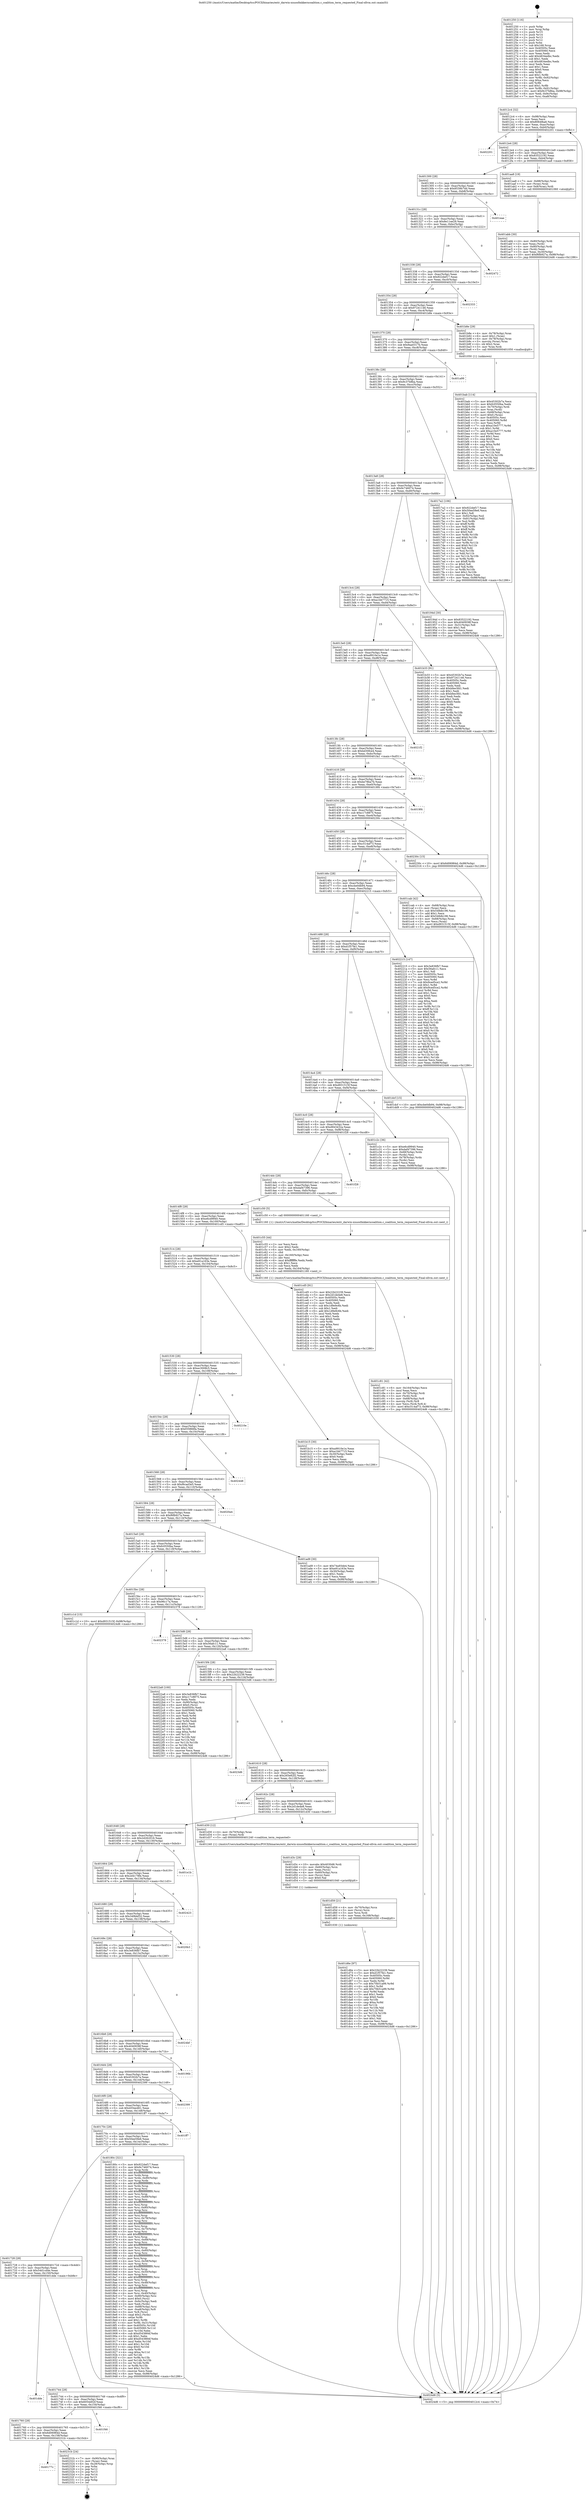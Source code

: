 digraph "0x401250" {
  label = "0x401250 (/mnt/c/Users/mathe/Desktop/tcc/POCII/binaries/extr_darwin-xnuosfmkkerncoalition.c_coalition_term_requested_Final-ollvm.out::main(0))"
  labelloc = "t"
  node[shape=record]

  Entry [label="",width=0.3,height=0.3,shape=circle,fillcolor=black,style=filled]
  "0x4012c4" [label="{
     0x4012c4 [32]\l
     | [instrs]\l
     &nbsp;&nbsp;0x4012c4 \<+6\>: mov -0x98(%rbp),%eax\l
     &nbsp;&nbsp;0x4012ca \<+2\>: mov %eax,%ecx\l
     &nbsp;&nbsp;0x4012cc \<+6\>: sub $0x8064fba6,%ecx\l
     &nbsp;&nbsp;0x4012d2 \<+6\>: mov %eax,-0xac(%rbp)\l
     &nbsp;&nbsp;0x4012d8 \<+6\>: mov %ecx,-0xb0(%rbp)\l
     &nbsp;&nbsp;0x4012de \<+6\>: je 0000000000402201 \<main+0xfb1\>\l
  }"]
  "0x402201" [label="{
     0x402201\l
  }", style=dashed]
  "0x4012e4" [label="{
     0x4012e4 [28]\l
     | [instrs]\l
     &nbsp;&nbsp;0x4012e4 \<+5\>: jmp 00000000004012e9 \<main+0x99\>\l
     &nbsp;&nbsp;0x4012e9 \<+6\>: mov -0xac(%rbp),%eax\l
     &nbsp;&nbsp;0x4012ef \<+5\>: sub $0x83522192,%eax\l
     &nbsp;&nbsp;0x4012f4 \<+6\>: mov %eax,-0xb4(%rbp)\l
     &nbsp;&nbsp;0x4012fa \<+6\>: je 0000000000401aa8 \<main+0x858\>\l
  }"]
  Exit [label="",width=0.3,height=0.3,shape=circle,fillcolor=black,style=filled,peripheries=2]
  "0x401aa8" [label="{
     0x401aa8 [19]\l
     | [instrs]\l
     &nbsp;&nbsp;0x401aa8 \<+7\>: mov -0x88(%rbp),%rax\l
     &nbsp;&nbsp;0x401aaf \<+3\>: mov (%rax),%rax\l
     &nbsp;&nbsp;0x401ab2 \<+4\>: mov 0x8(%rax),%rdi\l
     &nbsp;&nbsp;0x401ab6 \<+5\>: call 0000000000401060 \<atoi@plt\>\l
     | [calls]\l
     &nbsp;&nbsp;0x401060 \{1\} (unknown)\l
  }"]
  "0x401300" [label="{
     0x401300 [28]\l
     | [instrs]\l
     &nbsp;&nbsp;0x401300 \<+5\>: jmp 0000000000401305 \<main+0xb5\>\l
     &nbsp;&nbsp;0x401305 \<+6\>: mov -0xac(%rbp),%eax\l
     &nbsp;&nbsp;0x40130b \<+5\>: sub $0x8539b7dd,%eax\l
     &nbsp;&nbsp;0x401310 \<+6\>: mov %eax,-0xb8(%rbp)\l
     &nbsp;&nbsp;0x401316 \<+6\>: je 0000000000401eae \<main+0xc5e\>\l
  }"]
  "0x40177c" [label="{
     0x40177c\l
  }", style=dashed]
  "0x401eae" [label="{
     0x401eae\l
  }", style=dashed]
  "0x40131c" [label="{
     0x40131c [28]\l
     | [instrs]\l
     &nbsp;&nbsp;0x40131c \<+5\>: jmp 0000000000401321 \<main+0xd1\>\l
     &nbsp;&nbsp;0x401321 \<+6\>: mov -0xac(%rbp),%eax\l
     &nbsp;&nbsp;0x401327 \<+5\>: sub $0x8e11ee29,%eax\l
     &nbsp;&nbsp;0x40132c \<+6\>: mov %eax,-0xbc(%rbp)\l
     &nbsp;&nbsp;0x401332 \<+6\>: je 0000000000402472 \<main+0x1222\>\l
  }"]
  "0x40231b" [label="{
     0x40231b [24]\l
     | [instrs]\l
     &nbsp;&nbsp;0x40231b \<+7\>: mov -0x90(%rbp),%rax\l
     &nbsp;&nbsp;0x402322 \<+2\>: mov (%rax),%eax\l
     &nbsp;&nbsp;0x402324 \<+4\>: lea -0x28(%rbp),%rsp\l
     &nbsp;&nbsp;0x402328 \<+1\>: pop %rbx\l
     &nbsp;&nbsp;0x402329 \<+2\>: pop %r12\l
     &nbsp;&nbsp;0x40232b \<+2\>: pop %r13\l
     &nbsp;&nbsp;0x40232d \<+2\>: pop %r14\l
     &nbsp;&nbsp;0x40232f \<+2\>: pop %r15\l
     &nbsp;&nbsp;0x402331 \<+1\>: pop %rbp\l
     &nbsp;&nbsp;0x402332 \<+1\>: ret\l
  }"]
  "0x402472" [label="{
     0x402472\l
  }", style=dashed]
  "0x401338" [label="{
     0x401338 [28]\l
     | [instrs]\l
     &nbsp;&nbsp;0x401338 \<+5\>: jmp 000000000040133d \<main+0xed\>\l
     &nbsp;&nbsp;0x40133d \<+6\>: mov -0xac(%rbp),%eax\l
     &nbsp;&nbsp;0x401343 \<+5\>: sub $0x922def17,%eax\l
     &nbsp;&nbsp;0x401348 \<+6\>: mov %eax,-0xc0(%rbp)\l
     &nbsp;&nbsp;0x40134e \<+6\>: je 0000000000402333 \<main+0x10e3\>\l
  }"]
  "0x401760" [label="{
     0x401760 [28]\l
     | [instrs]\l
     &nbsp;&nbsp;0x401760 \<+5\>: jmp 0000000000401765 \<main+0x515\>\l
     &nbsp;&nbsp;0x401765 \<+6\>: mov -0xac(%rbp),%eax\l
     &nbsp;&nbsp;0x40176b \<+5\>: sub $0x6d06984d,%eax\l
     &nbsp;&nbsp;0x401770 \<+6\>: mov %eax,-0x158(%rbp)\l
     &nbsp;&nbsp;0x401776 \<+6\>: je 000000000040231b \<main+0x10cb\>\l
  }"]
  "0x402333" [label="{
     0x402333\l
  }", style=dashed]
  "0x401354" [label="{
     0x401354 [28]\l
     | [instrs]\l
     &nbsp;&nbsp;0x401354 \<+5\>: jmp 0000000000401359 \<main+0x109\>\l
     &nbsp;&nbsp;0x401359 \<+6\>: mov -0xac(%rbp),%eax\l
     &nbsp;&nbsp;0x40135f \<+5\>: sub $0x97241146,%eax\l
     &nbsp;&nbsp;0x401364 \<+6\>: mov %eax,-0xc4(%rbp)\l
     &nbsp;&nbsp;0x40136a \<+6\>: je 0000000000401b8e \<main+0x93e\>\l
  }"]
  "0x401f46" [label="{
     0x401f46\l
  }", style=dashed]
  "0x401b8e" [label="{
     0x401b8e [29]\l
     | [instrs]\l
     &nbsp;&nbsp;0x401b8e \<+4\>: mov -0x78(%rbp),%rax\l
     &nbsp;&nbsp;0x401b92 \<+6\>: movl $0x1,(%rax)\l
     &nbsp;&nbsp;0x401b98 \<+4\>: mov -0x78(%rbp),%rax\l
     &nbsp;&nbsp;0x401b9c \<+3\>: movslq (%rax),%rax\l
     &nbsp;&nbsp;0x401b9f \<+4\>: shl $0x2,%rax\l
     &nbsp;&nbsp;0x401ba3 \<+3\>: mov %rax,%rdi\l
     &nbsp;&nbsp;0x401ba6 \<+5\>: call 0000000000401050 \<malloc@plt\>\l
     | [calls]\l
     &nbsp;&nbsp;0x401050 \{1\} (unknown)\l
  }"]
  "0x401370" [label="{
     0x401370 [28]\l
     | [instrs]\l
     &nbsp;&nbsp;0x401370 \<+5\>: jmp 0000000000401375 \<main+0x125\>\l
     &nbsp;&nbsp;0x401375 \<+6\>: mov -0xac(%rbp),%eax\l
     &nbsp;&nbsp;0x40137b \<+5\>: sub $0x9aa0317b,%eax\l
     &nbsp;&nbsp;0x401380 \<+6\>: mov %eax,-0xc8(%rbp)\l
     &nbsp;&nbsp;0x401386 \<+6\>: je 0000000000401a99 \<main+0x849\>\l
  }"]
  "0x401744" [label="{
     0x401744 [28]\l
     | [instrs]\l
     &nbsp;&nbsp;0x401744 \<+5\>: jmp 0000000000401749 \<main+0x4f9\>\l
     &nbsp;&nbsp;0x401749 \<+6\>: mov -0xac(%rbp),%eax\l
     &nbsp;&nbsp;0x40174f \<+5\>: sub $0x6054d02f,%eax\l
     &nbsp;&nbsp;0x401754 \<+6\>: mov %eax,-0x154(%rbp)\l
     &nbsp;&nbsp;0x40175a \<+6\>: je 0000000000401f46 \<main+0xcf6\>\l
  }"]
  "0x401a99" [label="{
     0x401a99\l
  }", style=dashed]
  "0x40138c" [label="{
     0x40138c [28]\l
     | [instrs]\l
     &nbsp;&nbsp;0x40138c \<+5\>: jmp 0000000000401391 \<main+0x141\>\l
     &nbsp;&nbsp;0x401391 \<+6\>: mov -0xac(%rbp),%eax\l
     &nbsp;&nbsp;0x401397 \<+5\>: sub $0x9c37b8ba,%eax\l
     &nbsp;&nbsp;0x40139c \<+6\>: mov %eax,-0xcc(%rbp)\l
     &nbsp;&nbsp;0x4013a2 \<+6\>: je 00000000004017a2 \<main+0x552\>\l
  }"]
  "0x401dde" [label="{
     0x401dde\l
  }", style=dashed]
  "0x4017a2" [label="{
     0x4017a2 [106]\l
     | [instrs]\l
     &nbsp;&nbsp;0x4017a2 \<+5\>: mov $0x922def17,%eax\l
     &nbsp;&nbsp;0x4017a7 \<+5\>: mov $0x50ee59e6,%ecx\l
     &nbsp;&nbsp;0x4017ac \<+2\>: mov $0x1,%dl\l
     &nbsp;&nbsp;0x4017ae \<+7\>: mov -0x92(%rbp),%sil\l
     &nbsp;&nbsp;0x4017b5 \<+7\>: mov -0x91(%rbp),%dil\l
     &nbsp;&nbsp;0x4017bc \<+3\>: mov %sil,%r8b\l
     &nbsp;&nbsp;0x4017bf \<+4\>: xor $0xff,%r8b\l
     &nbsp;&nbsp;0x4017c3 \<+3\>: mov %dil,%r9b\l
     &nbsp;&nbsp;0x4017c6 \<+4\>: xor $0xff,%r9b\l
     &nbsp;&nbsp;0x4017ca \<+3\>: xor $0x0,%dl\l
     &nbsp;&nbsp;0x4017cd \<+3\>: mov %r8b,%r10b\l
     &nbsp;&nbsp;0x4017d0 \<+4\>: and $0x0,%r10b\l
     &nbsp;&nbsp;0x4017d4 \<+3\>: and %dl,%sil\l
     &nbsp;&nbsp;0x4017d7 \<+3\>: mov %r9b,%r11b\l
     &nbsp;&nbsp;0x4017da \<+4\>: and $0x0,%r11b\l
     &nbsp;&nbsp;0x4017de \<+3\>: and %dl,%dil\l
     &nbsp;&nbsp;0x4017e1 \<+3\>: or %sil,%r10b\l
     &nbsp;&nbsp;0x4017e4 \<+3\>: or %dil,%r11b\l
     &nbsp;&nbsp;0x4017e7 \<+3\>: xor %r11b,%r10b\l
     &nbsp;&nbsp;0x4017ea \<+3\>: or %r9b,%r8b\l
     &nbsp;&nbsp;0x4017ed \<+4\>: xor $0xff,%r8b\l
     &nbsp;&nbsp;0x4017f1 \<+3\>: or $0x0,%dl\l
     &nbsp;&nbsp;0x4017f4 \<+3\>: and %dl,%r8b\l
     &nbsp;&nbsp;0x4017f7 \<+3\>: or %r8b,%r10b\l
     &nbsp;&nbsp;0x4017fa \<+4\>: test $0x1,%r10b\l
     &nbsp;&nbsp;0x4017fe \<+3\>: cmovne %ecx,%eax\l
     &nbsp;&nbsp;0x401801 \<+6\>: mov %eax,-0x98(%rbp)\l
     &nbsp;&nbsp;0x401807 \<+5\>: jmp 00000000004024d6 \<main+0x1286\>\l
  }"]
  "0x4013a8" [label="{
     0x4013a8 [28]\l
     | [instrs]\l
     &nbsp;&nbsp;0x4013a8 \<+5\>: jmp 00000000004013ad \<main+0x15d\>\l
     &nbsp;&nbsp;0x4013ad \<+6\>: mov -0xac(%rbp),%eax\l
     &nbsp;&nbsp;0x4013b3 \<+5\>: sub $0x9c746074,%eax\l
     &nbsp;&nbsp;0x4013b8 \<+6\>: mov %eax,-0xd0(%rbp)\l
     &nbsp;&nbsp;0x4013be \<+6\>: je 000000000040194d \<main+0x6fd\>\l
  }"]
  "0x4024d6" [label="{
     0x4024d6 [5]\l
     | [instrs]\l
     &nbsp;&nbsp;0x4024d6 \<+5\>: jmp 00000000004012c4 \<main+0x74\>\l
  }"]
  "0x401250" [label="{
     0x401250 [116]\l
     | [instrs]\l
     &nbsp;&nbsp;0x401250 \<+1\>: push %rbp\l
     &nbsp;&nbsp;0x401251 \<+3\>: mov %rsp,%rbp\l
     &nbsp;&nbsp;0x401254 \<+2\>: push %r15\l
     &nbsp;&nbsp;0x401256 \<+2\>: push %r14\l
     &nbsp;&nbsp;0x401258 \<+2\>: push %r13\l
     &nbsp;&nbsp;0x40125a \<+2\>: push %r12\l
     &nbsp;&nbsp;0x40125c \<+1\>: push %rbx\l
     &nbsp;&nbsp;0x40125d \<+7\>: sub $0x168,%rsp\l
     &nbsp;&nbsp;0x401264 \<+7\>: mov 0x40505c,%eax\l
     &nbsp;&nbsp;0x40126b \<+7\>: mov 0x405060,%ecx\l
     &nbsp;&nbsp;0x401272 \<+2\>: mov %eax,%edx\l
     &nbsp;&nbsp;0x401274 \<+6\>: add $0x4834edbc,%edx\l
     &nbsp;&nbsp;0x40127a \<+3\>: sub $0x1,%edx\l
     &nbsp;&nbsp;0x40127d \<+6\>: sub $0x4834edbc,%edx\l
     &nbsp;&nbsp;0x401283 \<+3\>: imul %edx,%eax\l
     &nbsp;&nbsp;0x401286 \<+3\>: and $0x1,%eax\l
     &nbsp;&nbsp;0x401289 \<+3\>: cmp $0x0,%eax\l
     &nbsp;&nbsp;0x40128c \<+4\>: sete %r8b\l
     &nbsp;&nbsp;0x401290 \<+4\>: and $0x1,%r8b\l
     &nbsp;&nbsp;0x401294 \<+7\>: mov %r8b,-0x92(%rbp)\l
     &nbsp;&nbsp;0x40129b \<+3\>: cmp $0xa,%ecx\l
     &nbsp;&nbsp;0x40129e \<+4\>: setl %r8b\l
     &nbsp;&nbsp;0x4012a2 \<+4\>: and $0x1,%r8b\l
     &nbsp;&nbsp;0x4012a6 \<+7\>: mov %r8b,-0x91(%rbp)\l
     &nbsp;&nbsp;0x4012ad \<+10\>: movl $0x9c37b8ba,-0x98(%rbp)\l
     &nbsp;&nbsp;0x4012b7 \<+6\>: mov %edi,-0x9c(%rbp)\l
     &nbsp;&nbsp;0x4012bd \<+7\>: mov %rsi,-0xa8(%rbp)\l
  }"]
  "0x401d6e" [label="{
     0x401d6e [97]\l
     | [instrs]\l
     &nbsp;&nbsp;0x401d6e \<+5\>: mov $0x22b22239,%eax\l
     &nbsp;&nbsp;0x401d73 \<+5\>: mov $0xd1f57fe1,%esi\l
     &nbsp;&nbsp;0x401d78 \<+7\>: mov 0x40505c,%edx\l
     &nbsp;&nbsp;0x401d7f \<+8\>: mov 0x405060,%r8d\l
     &nbsp;&nbsp;0x401d87 \<+3\>: mov %edx,%r9d\l
     &nbsp;&nbsp;0x401d8a \<+7\>: sub $0x70b51a99,%r9d\l
     &nbsp;&nbsp;0x401d91 \<+4\>: sub $0x1,%r9d\l
     &nbsp;&nbsp;0x401d95 \<+7\>: add $0x70b51a99,%r9d\l
     &nbsp;&nbsp;0x401d9c \<+4\>: imul %r9d,%edx\l
     &nbsp;&nbsp;0x401da0 \<+3\>: and $0x1,%edx\l
     &nbsp;&nbsp;0x401da3 \<+3\>: cmp $0x0,%edx\l
     &nbsp;&nbsp;0x401da6 \<+4\>: sete %r10b\l
     &nbsp;&nbsp;0x401daa \<+4\>: cmp $0xa,%r8d\l
     &nbsp;&nbsp;0x401dae \<+4\>: setl %r11b\l
     &nbsp;&nbsp;0x401db2 \<+3\>: mov %r10b,%bl\l
     &nbsp;&nbsp;0x401db5 \<+3\>: and %r11b,%bl\l
     &nbsp;&nbsp;0x401db8 \<+3\>: xor %r11b,%r10b\l
     &nbsp;&nbsp;0x401dbb \<+3\>: or %r10b,%bl\l
     &nbsp;&nbsp;0x401dbe \<+3\>: test $0x1,%bl\l
     &nbsp;&nbsp;0x401dc1 \<+3\>: cmovne %esi,%eax\l
     &nbsp;&nbsp;0x401dc4 \<+6\>: mov %eax,-0x98(%rbp)\l
     &nbsp;&nbsp;0x401dca \<+5\>: jmp 00000000004024d6 \<main+0x1286\>\l
  }"]
  "0x40194d" [label="{
     0x40194d [30]\l
     | [instrs]\l
     &nbsp;&nbsp;0x40194d \<+5\>: mov $0x83522192,%eax\l
     &nbsp;&nbsp;0x401952 \<+5\>: mov $0x4040938f,%ecx\l
     &nbsp;&nbsp;0x401957 \<+3\>: mov -0x31(%rbp),%dl\l
     &nbsp;&nbsp;0x40195a \<+3\>: test $0x1,%dl\l
     &nbsp;&nbsp;0x40195d \<+3\>: cmovne %ecx,%eax\l
     &nbsp;&nbsp;0x401960 \<+6\>: mov %eax,-0x98(%rbp)\l
     &nbsp;&nbsp;0x401966 \<+5\>: jmp 00000000004024d6 \<main+0x1286\>\l
  }"]
  "0x4013c4" [label="{
     0x4013c4 [28]\l
     | [instrs]\l
     &nbsp;&nbsp;0x4013c4 \<+5\>: jmp 00000000004013c9 \<main+0x179\>\l
     &nbsp;&nbsp;0x4013c9 \<+6\>: mov -0xac(%rbp),%eax\l
     &nbsp;&nbsp;0x4013cf \<+5\>: sub $0xa1bb7715,%eax\l
     &nbsp;&nbsp;0x4013d4 \<+6\>: mov %eax,-0xd4(%rbp)\l
     &nbsp;&nbsp;0x4013da \<+6\>: je 0000000000401b33 \<main+0x8e3\>\l
  }"]
  "0x401d59" [label="{
     0x401d59 [21]\l
     | [instrs]\l
     &nbsp;&nbsp;0x401d59 \<+4\>: mov -0x70(%rbp),%rcx\l
     &nbsp;&nbsp;0x401d5d \<+3\>: mov (%rcx),%rcx\l
     &nbsp;&nbsp;0x401d60 \<+3\>: mov %rcx,%rdi\l
     &nbsp;&nbsp;0x401d63 \<+6\>: mov %eax,-0x168(%rbp)\l
     &nbsp;&nbsp;0x401d69 \<+5\>: call 0000000000401030 \<free@plt\>\l
     | [calls]\l
     &nbsp;&nbsp;0x401030 \{1\} (unknown)\l
  }"]
  "0x401b33" [label="{
     0x401b33 [91]\l
     | [instrs]\l
     &nbsp;&nbsp;0x401b33 \<+5\>: mov $0x45302b7a,%eax\l
     &nbsp;&nbsp;0x401b38 \<+5\>: mov $0x97241146,%ecx\l
     &nbsp;&nbsp;0x401b3d \<+7\>: mov 0x40505c,%edx\l
     &nbsp;&nbsp;0x401b44 \<+7\>: mov 0x405060,%esi\l
     &nbsp;&nbsp;0x401b4b \<+2\>: mov %edx,%edi\l
     &nbsp;&nbsp;0x401b4d \<+6\>: add $0xbfee3fd1,%edi\l
     &nbsp;&nbsp;0x401b53 \<+3\>: sub $0x1,%edi\l
     &nbsp;&nbsp;0x401b56 \<+6\>: sub $0xbfee3fd1,%edi\l
     &nbsp;&nbsp;0x401b5c \<+3\>: imul %edi,%edx\l
     &nbsp;&nbsp;0x401b5f \<+3\>: and $0x1,%edx\l
     &nbsp;&nbsp;0x401b62 \<+3\>: cmp $0x0,%edx\l
     &nbsp;&nbsp;0x401b65 \<+4\>: sete %r8b\l
     &nbsp;&nbsp;0x401b69 \<+3\>: cmp $0xa,%esi\l
     &nbsp;&nbsp;0x401b6c \<+4\>: setl %r9b\l
     &nbsp;&nbsp;0x401b70 \<+3\>: mov %r8b,%r10b\l
     &nbsp;&nbsp;0x401b73 \<+3\>: and %r9b,%r10b\l
     &nbsp;&nbsp;0x401b76 \<+3\>: xor %r9b,%r8b\l
     &nbsp;&nbsp;0x401b79 \<+3\>: or %r8b,%r10b\l
     &nbsp;&nbsp;0x401b7c \<+4\>: test $0x1,%r10b\l
     &nbsp;&nbsp;0x401b80 \<+3\>: cmovne %ecx,%eax\l
     &nbsp;&nbsp;0x401b83 \<+6\>: mov %eax,-0x98(%rbp)\l
     &nbsp;&nbsp;0x401b89 \<+5\>: jmp 00000000004024d6 \<main+0x1286\>\l
  }"]
  "0x4013e0" [label="{
     0x4013e0 [28]\l
     | [instrs]\l
     &nbsp;&nbsp;0x4013e0 \<+5\>: jmp 00000000004013e5 \<main+0x195\>\l
     &nbsp;&nbsp;0x4013e5 \<+6\>: mov -0xac(%rbp),%eax\l
     &nbsp;&nbsp;0x4013eb \<+5\>: sub $0xa9910e1e,%eax\l
     &nbsp;&nbsp;0x4013f0 \<+6\>: mov %eax,-0xd8(%rbp)\l
     &nbsp;&nbsp;0x4013f6 \<+6\>: je 00000000004021f2 \<main+0xfa2\>\l
  }"]
  "0x401d3c" [label="{
     0x401d3c [29]\l
     | [instrs]\l
     &nbsp;&nbsp;0x401d3c \<+10\>: movabs $0x4030d6,%rdi\l
     &nbsp;&nbsp;0x401d46 \<+4\>: mov -0x60(%rbp),%rcx\l
     &nbsp;&nbsp;0x401d4a \<+2\>: mov %eax,(%rcx)\l
     &nbsp;&nbsp;0x401d4c \<+4\>: mov -0x60(%rbp),%rcx\l
     &nbsp;&nbsp;0x401d50 \<+2\>: mov (%rcx),%esi\l
     &nbsp;&nbsp;0x401d52 \<+2\>: mov $0x0,%al\l
     &nbsp;&nbsp;0x401d54 \<+5\>: call 0000000000401040 \<printf@plt\>\l
     | [calls]\l
     &nbsp;&nbsp;0x401040 \{1\} (unknown)\l
  }"]
  "0x4021f2" [label="{
     0x4021f2\l
  }", style=dashed]
  "0x4013fc" [label="{
     0x4013fc [28]\l
     | [instrs]\l
     &nbsp;&nbsp;0x4013fc \<+5\>: jmp 0000000000401401 \<main+0x1b1\>\l
     &nbsp;&nbsp;0x401401 \<+6\>: mov -0xac(%rbp),%eax\l
     &nbsp;&nbsp;0x401407 \<+5\>: sub $0xbd30fce4,%eax\l
     &nbsp;&nbsp;0x40140c \<+6\>: mov %eax,-0xdc(%rbp)\l
     &nbsp;&nbsp;0x401412 \<+6\>: je 0000000000401fa1 \<main+0xd51\>\l
  }"]
  "0x401c81" [label="{
     0x401c81 [42]\l
     | [instrs]\l
     &nbsp;&nbsp;0x401c81 \<+6\>: mov -0x164(%rbp),%ecx\l
     &nbsp;&nbsp;0x401c87 \<+3\>: imul %eax,%ecx\l
     &nbsp;&nbsp;0x401c8a \<+4\>: mov -0x70(%rbp),%rdi\l
     &nbsp;&nbsp;0x401c8e \<+3\>: mov (%rdi),%rdi\l
     &nbsp;&nbsp;0x401c91 \<+4\>: mov -0x68(%rbp),%r8\l
     &nbsp;&nbsp;0x401c95 \<+3\>: movslq (%r8),%r8\l
     &nbsp;&nbsp;0x401c98 \<+4\>: mov %ecx,(%rdi,%r8,4)\l
     &nbsp;&nbsp;0x401c9c \<+10\>: movl $0xc514af73,-0x98(%rbp)\l
     &nbsp;&nbsp;0x401ca6 \<+5\>: jmp 00000000004024d6 \<main+0x1286\>\l
  }"]
  "0x401fa1" [label="{
     0x401fa1\l
  }", style=dashed]
  "0x401418" [label="{
     0x401418 [28]\l
     | [instrs]\l
     &nbsp;&nbsp;0x401418 \<+5\>: jmp 000000000040141d \<main+0x1cd\>\l
     &nbsp;&nbsp;0x40141d \<+6\>: mov -0xac(%rbp),%eax\l
     &nbsp;&nbsp;0x401423 \<+5\>: sub $0xbe78ba7b,%eax\l
     &nbsp;&nbsp;0x401428 \<+6\>: mov %eax,-0xe0(%rbp)\l
     &nbsp;&nbsp;0x40142e \<+6\>: je 00000000004019f4 \<main+0x7a4\>\l
  }"]
  "0x401c55" [label="{
     0x401c55 [44]\l
     | [instrs]\l
     &nbsp;&nbsp;0x401c55 \<+2\>: xor %ecx,%ecx\l
     &nbsp;&nbsp;0x401c57 \<+5\>: mov $0x2,%edx\l
     &nbsp;&nbsp;0x401c5c \<+6\>: mov %edx,-0x160(%rbp)\l
     &nbsp;&nbsp;0x401c62 \<+1\>: cltd\l
     &nbsp;&nbsp;0x401c63 \<+6\>: mov -0x160(%rbp),%esi\l
     &nbsp;&nbsp;0x401c69 \<+2\>: idiv %esi\l
     &nbsp;&nbsp;0x401c6b \<+6\>: imul $0xfffffffe,%edx,%edx\l
     &nbsp;&nbsp;0x401c71 \<+3\>: sub $0x1,%ecx\l
     &nbsp;&nbsp;0x401c74 \<+2\>: sub %ecx,%edx\l
     &nbsp;&nbsp;0x401c76 \<+6\>: mov %edx,-0x164(%rbp)\l
     &nbsp;&nbsp;0x401c7c \<+5\>: call 0000000000401160 \<next_i\>\l
     | [calls]\l
     &nbsp;&nbsp;0x401160 \{1\} (/mnt/c/Users/mathe/Desktop/tcc/POCII/binaries/extr_darwin-xnuosfmkkerncoalition.c_coalition_term_requested_Final-ollvm.out::next_i)\l
  }"]
  "0x4019f4" [label="{
     0x4019f4\l
  }", style=dashed]
  "0x401434" [label="{
     0x401434 [28]\l
     | [instrs]\l
     &nbsp;&nbsp;0x401434 \<+5\>: jmp 0000000000401439 \<main+0x1e9\>\l
     &nbsp;&nbsp;0x401439 \<+6\>: mov -0xac(%rbp),%eax\l
     &nbsp;&nbsp;0x40143f \<+5\>: sub $0xc17c8875,%eax\l
     &nbsp;&nbsp;0x401444 \<+6\>: mov %eax,-0xe4(%rbp)\l
     &nbsp;&nbsp;0x40144a \<+6\>: je 000000000040230c \<main+0x10bc\>\l
  }"]
  "0x401bab" [label="{
     0x401bab [114]\l
     | [instrs]\l
     &nbsp;&nbsp;0x401bab \<+5\>: mov $0x45302b7a,%ecx\l
     &nbsp;&nbsp;0x401bb0 \<+5\>: mov $0xfc0550ba,%edx\l
     &nbsp;&nbsp;0x401bb5 \<+4\>: mov -0x70(%rbp),%rdi\l
     &nbsp;&nbsp;0x401bb9 \<+3\>: mov %rax,(%rdi)\l
     &nbsp;&nbsp;0x401bbc \<+4\>: mov -0x68(%rbp),%rax\l
     &nbsp;&nbsp;0x401bc0 \<+6\>: movl $0x0,(%rax)\l
     &nbsp;&nbsp;0x401bc6 \<+7\>: mov 0x40505c,%esi\l
     &nbsp;&nbsp;0x401bcd \<+8\>: mov 0x405060,%r8d\l
     &nbsp;&nbsp;0x401bd5 \<+3\>: mov %esi,%r9d\l
     &nbsp;&nbsp;0x401bd8 \<+7\>: sub $0xa10e5777,%r9d\l
     &nbsp;&nbsp;0x401bdf \<+4\>: sub $0x1,%r9d\l
     &nbsp;&nbsp;0x401be3 \<+7\>: add $0xa10e5777,%r9d\l
     &nbsp;&nbsp;0x401bea \<+4\>: imul %r9d,%esi\l
     &nbsp;&nbsp;0x401bee \<+3\>: and $0x1,%esi\l
     &nbsp;&nbsp;0x401bf1 \<+3\>: cmp $0x0,%esi\l
     &nbsp;&nbsp;0x401bf4 \<+4\>: sete %r10b\l
     &nbsp;&nbsp;0x401bf8 \<+4\>: cmp $0xa,%r8d\l
     &nbsp;&nbsp;0x401bfc \<+4\>: setl %r11b\l
     &nbsp;&nbsp;0x401c00 \<+3\>: mov %r10b,%bl\l
     &nbsp;&nbsp;0x401c03 \<+3\>: and %r11b,%bl\l
     &nbsp;&nbsp;0x401c06 \<+3\>: xor %r11b,%r10b\l
     &nbsp;&nbsp;0x401c09 \<+3\>: or %r10b,%bl\l
     &nbsp;&nbsp;0x401c0c \<+3\>: test $0x1,%bl\l
     &nbsp;&nbsp;0x401c0f \<+3\>: cmovne %edx,%ecx\l
     &nbsp;&nbsp;0x401c12 \<+6\>: mov %ecx,-0x98(%rbp)\l
     &nbsp;&nbsp;0x401c18 \<+5\>: jmp 00000000004024d6 \<main+0x1286\>\l
  }"]
  "0x40230c" [label="{
     0x40230c [15]\l
     | [instrs]\l
     &nbsp;&nbsp;0x40230c \<+10\>: movl $0x6d06984d,-0x98(%rbp)\l
     &nbsp;&nbsp;0x402316 \<+5\>: jmp 00000000004024d6 \<main+0x1286\>\l
  }"]
  "0x401450" [label="{
     0x401450 [28]\l
     | [instrs]\l
     &nbsp;&nbsp;0x401450 \<+5\>: jmp 0000000000401455 \<main+0x205\>\l
     &nbsp;&nbsp;0x401455 \<+6\>: mov -0xac(%rbp),%eax\l
     &nbsp;&nbsp;0x40145b \<+5\>: sub $0xc514af73,%eax\l
     &nbsp;&nbsp;0x401460 \<+6\>: mov %eax,-0xe8(%rbp)\l
     &nbsp;&nbsp;0x401466 \<+6\>: je 0000000000401cab \<main+0xa5b\>\l
  }"]
  "0x401abb" [label="{
     0x401abb [30]\l
     | [instrs]\l
     &nbsp;&nbsp;0x401abb \<+4\>: mov -0x80(%rbp),%rdi\l
     &nbsp;&nbsp;0x401abf \<+2\>: mov %eax,(%rdi)\l
     &nbsp;&nbsp;0x401ac1 \<+4\>: mov -0x80(%rbp),%rdi\l
     &nbsp;&nbsp;0x401ac5 \<+2\>: mov (%rdi),%eax\l
     &nbsp;&nbsp;0x401ac7 \<+3\>: mov %eax,-0x30(%rbp)\l
     &nbsp;&nbsp;0x401aca \<+10\>: movl $0xf6fb927a,-0x98(%rbp)\l
     &nbsp;&nbsp;0x401ad4 \<+5\>: jmp 00000000004024d6 \<main+0x1286\>\l
  }"]
  "0x401cab" [label="{
     0x401cab [42]\l
     | [instrs]\l
     &nbsp;&nbsp;0x401cab \<+4\>: mov -0x68(%rbp),%rax\l
     &nbsp;&nbsp;0x401caf \<+2\>: mov (%rax),%ecx\l
     &nbsp;&nbsp;0x401cb1 \<+6\>: sub $0x548db196,%ecx\l
     &nbsp;&nbsp;0x401cb7 \<+3\>: add $0x1,%ecx\l
     &nbsp;&nbsp;0x401cba \<+6\>: add $0x548db196,%ecx\l
     &nbsp;&nbsp;0x401cc0 \<+4\>: mov -0x68(%rbp),%rax\l
     &nbsp;&nbsp;0x401cc4 \<+2\>: mov %ecx,(%rax)\l
     &nbsp;&nbsp;0x401cc6 \<+10\>: movl $0xd931515f,-0x98(%rbp)\l
     &nbsp;&nbsp;0x401cd0 \<+5\>: jmp 00000000004024d6 \<main+0x1286\>\l
  }"]
  "0x40146c" [label="{
     0x40146c [28]\l
     | [instrs]\l
     &nbsp;&nbsp;0x40146c \<+5\>: jmp 0000000000401471 \<main+0x221\>\l
     &nbsp;&nbsp;0x401471 \<+6\>: mov -0xac(%rbp),%eax\l
     &nbsp;&nbsp;0x401477 \<+5\>: sub $0xcbe0db94,%eax\l
     &nbsp;&nbsp;0x40147c \<+6\>: mov %eax,-0xec(%rbp)\l
     &nbsp;&nbsp;0x401482 \<+6\>: je 0000000000402215 \<main+0xfc5\>\l
  }"]
  "0x401728" [label="{
     0x401728 [28]\l
     | [instrs]\l
     &nbsp;&nbsp;0x401728 \<+5\>: jmp 000000000040172d \<main+0x4dd\>\l
     &nbsp;&nbsp;0x40172d \<+6\>: mov -0xac(%rbp),%eax\l
     &nbsp;&nbsp;0x401733 \<+5\>: sub $0x54d1cd4e,%eax\l
     &nbsp;&nbsp;0x401738 \<+6\>: mov %eax,-0x150(%rbp)\l
     &nbsp;&nbsp;0x40173e \<+6\>: je 0000000000401dde \<main+0xb8e\>\l
  }"]
  "0x402215" [label="{
     0x402215 [147]\l
     | [instrs]\l
     &nbsp;&nbsp;0x402215 \<+5\>: mov $0x3e836fb7,%eax\l
     &nbsp;&nbsp;0x40221a \<+5\>: mov $0x56afc11,%ecx\l
     &nbsp;&nbsp;0x40221f \<+2\>: mov $0x1,%dl\l
     &nbsp;&nbsp;0x402221 \<+7\>: mov 0x40505c,%esi\l
     &nbsp;&nbsp;0x402228 \<+7\>: mov 0x405060,%edi\l
     &nbsp;&nbsp;0x40222f \<+3\>: mov %esi,%r8d\l
     &nbsp;&nbsp;0x402232 \<+7\>: sub $0x9ced5ce2,%r8d\l
     &nbsp;&nbsp;0x402239 \<+4\>: sub $0x1,%r8d\l
     &nbsp;&nbsp;0x40223d \<+7\>: add $0x9ced5ce2,%r8d\l
     &nbsp;&nbsp;0x402244 \<+4\>: imul %r8d,%esi\l
     &nbsp;&nbsp;0x402248 \<+3\>: and $0x1,%esi\l
     &nbsp;&nbsp;0x40224b \<+3\>: cmp $0x0,%esi\l
     &nbsp;&nbsp;0x40224e \<+4\>: sete %r9b\l
     &nbsp;&nbsp;0x402252 \<+3\>: cmp $0xa,%edi\l
     &nbsp;&nbsp;0x402255 \<+4\>: setl %r10b\l
     &nbsp;&nbsp;0x402259 \<+3\>: mov %r9b,%r11b\l
     &nbsp;&nbsp;0x40225c \<+4\>: xor $0xff,%r11b\l
     &nbsp;&nbsp;0x402260 \<+3\>: mov %r10b,%bl\l
     &nbsp;&nbsp;0x402263 \<+3\>: xor $0xff,%bl\l
     &nbsp;&nbsp;0x402266 \<+3\>: xor $0x0,%dl\l
     &nbsp;&nbsp;0x402269 \<+3\>: mov %r11b,%r14b\l
     &nbsp;&nbsp;0x40226c \<+4\>: and $0x0,%r14b\l
     &nbsp;&nbsp;0x402270 \<+3\>: and %dl,%r9b\l
     &nbsp;&nbsp;0x402273 \<+3\>: mov %bl,%r15b\l
     &nbsp;&nbsp;0x402276 \<+4\>: and $0x0,%r15b\l
     &nbsp;&nbsp;0x40227a \<+3\>: and %dl,%r10b\l
     &nbsp;&nbsp;0x40227d \<+3\>: or %r9b,%r14b\l
     &nbsp;&nbsp;0x402280 \<+3\>: or %r10b,%r15b\l
     &nbsp;&nbsp;0x402283 \<+3\>: xor %r15b,%r14b\l
     &nbsp;&nbsp;0x402286 \<+3\>: or %bl,%r11b\l
     &nbsp;&nbsp;0x402289 \<+4\>: xor $0xff,%r11b\l
     &nbsp;&nbsp;0x40228d \<+3\>: or $0x0,%dl\l
     &nbsp;&nbsp;0x402290 \<+3\>: and %dl,%r11b\l
     &nbsp;&nbsp;0x402293 \<+3\>: or %r11b,%r14b\l
     &nbsp;&nbsp;0x402296 \<+4\>: test $0x1,%r14b\l
     &nbsp;&nbsp;0x40229a \<+3\>: cmovne %ecx,%eax\l
     &nbsp;&nbsp;0x40229d \<+6\>: mov %eax,-0x98(%rbp)\l
     &nbsp;&nbsp;0x4022a3 \<+5\>: jmp 00000000004024d6 \<main+0x1286\>\l
  }"]
  "0x401488" [label="{
     0x401488 [28]\l
     | [instrs]\l
     &nbsp;&nbsp;0x401488 \<+5\>: jmp 000000000040148d \<main+0x23d\>\l
     &nbsp;&nbsp;0x40148d \<+6\>: mov -0xac(%rbp),%eax\l
     &nbsp;&nbsp;0x401493 \<+5\>: sub $0xd1f57fe1,%eax\l
     &nbsp;&nbsp;0x401498 \<+6\>: mov %eax,-0xf0(%rbp)\l
     &nbsp;&nbsp;0x40149e \<+6\>: je 0000000000401dcf \<main+0xb7f\>\l
  }"]
  "0x40180c" [label="{
     0x40180c [321]\l
     | [instrs]\l
     &nbsp;&nbsp;0x40180c \<+5\>: mov $0x922def17,%eax\l
     &nbsp;&nbsp;0x401811 \<+5\>: mov $0x9c746074,%ecx\l
     &nbsp;&nbsp;0x401816 \<+3\>: mov %rsp,%rdx\l
     &nbsp;&nbsp;0x401819 \<+4\>: add $0xfffffffffffffff0,%rdx\l
     &nbsp;&nbsp;0x40181d \<+3\>: mov %rdx,%rsp\l
     &nbsp;&nbsp;0x401820 \<+7\>: mov %rdx,-0x90(%rbp)\l
     &nbsp;&nbsp;0x401827 \<+3\>: mov %rsp,%rdx\l
     &nbsp;&nbsp;0x40182a \<+4\>: add $0xfffffffffffffff0,%rdx\l
     &nbsp;&nbsp;0x40182e \<+3\>: mov %rdx,%rsp\l
     &nbsp;&nbsp;0x401831 \<+3\>: mov %rsp,%rsi\l
     &nbsp;&nbsp;0x401834 \<+4\>: add $0xfffffffffffffff0,%rsi\l
     &nbsp;&nbsp;0x401838 \<+3\>: mov %rsi,%rsp\l
     &nbsp;&nbsp;0x40183b \<+7\>: mov %rsi,-0x88(%rbp)\l
     &nbsp;&nbsp;0x401842 \<+3\>: mov %rsp,%rsi\l
     &nbsp;&nbsp;0x401845 \<+4\>: add $0xfffffffffffffff0,%rsi\l
     &nbsp;&nbsp;0x401849 \<+3\>: mov %rsi,%rsp\l
     &nbsp;&nbsp;0x40184c \<+4\>: mov %rsi,-0x80(%rbp)\l
     &nbsp;&nbsp;0x401850 \<+3\>: mov %rsp,%rsi\l
     &nbsp;&nbsp;0x401853 \<+4\>: add $0xfffffffffffffff0,%rsi\l
     &nbsp;&nbsp;0x401857 \<+3\>: mov %rsi,%rsp\l
     &nbsp;&nbsp;0x40185a \<+4\>: mov %rsi,-0x78(%rbp)\l
     &nbsp;&nbsp;0x40185e \<+3\>: mov %rsp,%rsi\l
     &nbsp;&nbsp;0x401861 \<+4\>: add $0xfffffffffffffff0,%rsi\l
     &nbsp;&nbsp;0x401865 \<+3\>: mov %rsi,%rsp\l
     &nbsp;&nbsp;0x401868 \<+4\>: mov %rsi,-0x70(%rbp)\l
     &nbsp;&nbsp;0x40186c \<+3\>: mov %rsp,%rsi\l
     &nbsp;&nbsp;0x40186f \<+4\>: add $0xfffffffffffffff0,%rsi\l
     &nbsp;&nbsp;0x401873 \<+3\>: mov %rsi,%rsp\l
     &nbsp;&nbsp;0x401876 \<+4\>: mov %rsi,-0x68(%rbp)\l
     &nbsp;&nbsp;0x40187a \<+3\>: mov %rsp,%rsi\l
     &nbsp;&nbsp;0x40187d \<+4\>: add $0xfffffffffffffff0,%rsi\l
     &nbsp;&nbsp;0x401881 \<+3\>: mov %rsi,%rsp\l
     &nbsp;&nbsp;0x401884 \<+4\>: mov %rsi,-0x60(%rbp)\l
     &nbsp;&nbsp;0x401888 \<+3\>: mov %rsp,%rsi\l
     &nbsp;&nbsp;0x40188b \<+4\>: add $0xfffffffffffffff0,%rsi\l
     &nbsp;&nbsp;0x40188f \<+3\>: mov %rsi,%rsp\l
     &nbsp;&nbsp;0x401892 \<+4\>: mov %rsi,-0x58(%rbp)\l
     &nbsp;&nbsp;0x401896 \<+3\>: mov %rsp,%rsi\l
     &nbsp;&nbsp;0x401899 \<+4\>: add $0xfffffffffffffff0,%rsi\l
     &nbsp;&nbsp;0x40189d \<+3\>: mov %rsi,%rsp\l
     &nbsp;&nbsp;0x4018a0 \<+4\>: mov %rsi,-0x50(%rbp)\l
     &nbsp;&nbsp;0x4018a4 \<+3\>: mov %rsp,%rsi\l
     &nbsp;&nbsp;0x4018a7 \<+4\>: add $0xfffffffffffffff0,%rsi\l
     &nbsp;&nbsp;0x4018ab \<+3\>: mov %rsi,%rsp\l
     &nbsp;&nbsp;0x4018ae \<+4\>: mov %rsi,-0x48(%rbp)\l
     &nbsp;&nbsp;0x4018b2 \<+3\>: mov %rsp,%rsi\l
     &nbsp;&nbsp;0x4018b5 \<+4\>: add $0xfffffffffffffff0,%rsi\l
     &nbsp;&nbsp;0x4018b9 \<+3\>: mov %rsi,%rsp\l
     &nbsp;&nbsp;0x4018bc \<+4\>: mov %rsi,-0x40(%rbp)\l
     &nbsp;&nbsp;0x4018c0 \<+7\>: mov -0x90(%rbp),%rsi\l
     &nbsp;&nbsp;0x4018c7 \<+6\>: movl $0x0,(%rsi)\l
     &nbsp;&nbsp;0x4018cd \<+6\>: mov -0x9c(%rbp),%edi\l
     &nbsp;&nbsp;0x4018d3 \<+2\>: mov %edi,(%rdx)\l
     &nbsp;&nbsp;0x4018d5 \<+7\>: mov -0x88(%rbp),%rsi\l
     &nbsp;&nbsp;0x4018dc \<+7\>: mov -0xa8(%rbp),%r8\l
     &nbsp;&nbsp;0x4018e3 \<+3\>: mov %r8,(%rsi)\l
     &nbsp;&nbsp;0x4018e6 \<+3\>: cmpl $0x2,(%rdx)\l
     &nbsp;&nbsp;0x4018e9 \<+4\>: setne %r9b\l
     &nbsp;&nbsp;0x4018ed \<+4\>: and $0x1,%r9b\l
     &nbsp;&nbsp;0x4018f1 \<+4\>: mov %r9b,-0x31(%rbp)\l
     &nbsp;&nbsp;0x4018f5 \<+8\>: mov 0x40505c,%r10d\l
     &nbsp;&nbsp;0x4018fd \<+8\>: mov 0x405060,%r11d\l
     &nbsp;&nbsp;0x401905 \<+3\>: mov %r10d,%ebx\l
     &nbsp;&nbsp;0x401908 \<+6\>: sub $0xd543884f,%ebx\l
     &nbsp;&nbsp;0x40190e \<+3\>: sub $0x1,%ebx\l
     &nbsp;&nbsp;0x401911 \<+6\>: add $0xd543884f,%ebx\l
     &nbsp;&nbsp;0x401917 \<+4\>: imul %ebx,%r10d\l
     &nbsp;&nbsp;0x40191b \<+4\>: and $0x1,%r10d\l
     &nbsp;&nbsp;0x40191f \<+4\>: cmp $0x0,%r10d\l
     &nbsp;&nbsp;0x401923 \<+4\>: sete %r9b\l
     &nbsp;&nbsp;0x401927 \<+4\>: cmp $0xa,%r11d\l
     &nbsp;&nbsp;0x40192b \<+4\>: setl %r14b\l
     &nbsp;&nbsp;0x40192f \<+3\>: mov %r9b,%r15b\l
     &nbsp;&nbsp;0x401932 \<+3\>: and %r14b,%r15b\l
     &nbsp;&nbsp;0x401935 \<+3\>: xor %r14b,%r9b\l
     &nbsp;&nbsp;0x401938 \<+3\>: or %r9b,%r15b\l
     &nbsp;&nbsp;0x40193b \<+4\>: test $0x1,%r15b\l
     &nbsp;&nbsp;0x40193f \<+3\>: cmovne %ecx,%eax\l
     &nbsp;&nbsp;0x401942 \<+6\>: mov %eax,-0x98(%rbp)\l
     &nbsp;&nbsp;0x401948 \<+5\>: jmp 00000000004024d6 \<main+0x1286\>\l
  }"]
  "0x401dcf" [label="{
     0x401dcf [15]\l
     | [instrs]\l
     &nbsp;&nbsp;0x401dcf \<+10\>: movl $0xcbe0db94,-0x98(%rbp)\l
     &nbsp;&nbsp;0x401dd9 \<+5\>: jmp 00000000004024d6 \<main+0x1286\>\l
  }"]
  "0x4014a4" [label="{
     0x4014a4 [28]\l
     | [instrs]\l
     &nbsp;&nbsp;0x4014a4 \<+5\>: jmp 00000000004014a9 \<main+0x259\>\l
     &nbsp;&nbsp;0x4014a9 \<+6\>: mov -0xac(%rbp),%eax\l
     &nbsp;&nbsp;0x4014af \<+5\>: sub $0xd931515f,%eax\l
     &nbsp;&nbsp;0x4014b4 \<+6\>: mov %eax,-0xf4(%rbp)\l
     &nbsp;&nbsp;0x4014ba \<+6\>: je 0000000000401c2c \<main+0x9dc\>\l
  }"]
  "0x40170c" [label="{
     0x40170c [28]\l
     | [instrs]\l
     &nbsp;&nbsp;0x40170c \<+5\>: jmp 0000000000401711 \<main+0x4c1\>\l
     &nbsp;&nbsp;0x401711 \<+6\>: mov -0xac(%rbp),%eax\l
     &nbsp;&nbsp;0x401717 \<+5\>: sub $0x50ee59e6,%eax\l
     &nbsp;&nbsp;0x40171c \<+6\>: mov %eax,-0x14c(%rbp)\l
     &nbsp;&nbsp;0x401722 \<+6\>: je 000000000040180c \<main+0x5bc\>\l
  }"]
  "0x401c2c" [label="{
     0x401c2c [36]\l
     | [instrs]\l
     &nbsp;&nbsp;0x401c2c \<+5\>: mov $0xe6cd9940,%eax\l
     &nbsp;&nbsp;0x401c31 \<+5\>: mov $0xdaf47396,%ecx\l
     &nbsp;&nbsp;0x401c36 \<+4\>: mov -0x68(%rbp),%rdx\l
     &nbsp;&nbsp;0x401c3a \<+2\>: mov (%rdx),%esi\l
     &nbsp;&nbsp;0x401c3c \<+4\>: mov -0x78(%rbp),%rdx\l
     &nbsp;&nbsp;0x401c40 \<+2\>: cmp (%rdx),%esi\l
     &nbsp;&nbsp;0x401c42 \<+3\>: cmovl %ecx,%eax\l
     &nbsp;&nbsp;0x401c45 \<+6\>: mov %eax,-0x98(%rbp)\l
     &nbsp;&nbsp;0x401c4b \<+5\>: jmp 00000000004024d6 \<main+0x1286\>\l
  }"]
  "0x4014c0" [label="{
     0x4014c0 [28]\l
     | [instrs]\l
     &nbsp;&nbsp;0x4014c0 \<+5\>: jmp 00000000004014c5 \<main+0x275\>\l
     &nbsp;&nbsp;0x4014c5 \<+6\>: mov -0xac(%rbp),%eax\l
     &nbsp;&nbsp;0x4014cb \<+5\>: sub $0xd943432a,%eax\l
     &nbsp;&nbsp;0x4014d0 \<+6\>: mov %eax,-0xf8(%rbp)\l
     &nbsp;&nbsp;0x4014d6 \<+6\>: je 0000000000401f28 \<main+0xcd8\>\l
  }"]
  "0x401ff7" [label="{
     0x401ff7\l
  }", style=dashed]
  "0x401f28" [label="{
     0x401f28\l
  }", style=dashed]
  "0x4014dc" [label="{
     0x4014dc [28]\l
     | [instrs]\l
     &nbsp;&nbsp;0x4014dc \<+5\>: jmp 00000000004014e1 \<main+0x291\>\l
     &nbsp;&nbsp;0x4014e1 \<+6\>: mov -0xac(%rbp),%eax\l
     &nbsp;&nbsp;0x4014e7 \<+5\>: sub $0xdaf47396,%eax\l
     &nbsp;&nbsp;0x4014ec \<+6\>: mov %eax,-0xfc(%rbp)\l
     &nbsp;&nbsp;0x4014f2 \<+6\>: je 0000000000401c50 \<main+0xa00\>\l
  }"]
  "0x4016f0" [label="{
     0x4016f0 [28]\l
     | [instrs]\l
     &nbsp;&nbsp;0x4016f0 \<+5\>: jmp 00000000004016f5 \<main+0x4a5\>\l
     &nbsp;&nbsp;0x4016f5 \<+6\>: mov -0xac(%rbp),%eax\l
     &nbsp;&nbsp;0x4016fb \<+5\>: sub $0x455ee461,%eax\l
     &nbsp;&nbsp;0x401700 \<+6\>: mov %eax,-0x148(%rbp)\l
     &nbsp;&nbsp;0x401706 \<+6\>: je 0000000000401ff7 \<main+0xda7\>\l
  }"]
  "0x401c50" [label="{
     0x401c50 [5]\l
     | [instrs]\l
     &nbsp;&nbsp;0x401c50 \<+5\>: call 0000000000401160 \<next_i\>\l
     | [calls]\l
     &nbsp;&nbsp;0x401160 \{1\} (/mnt/c/Users/mathe/Desktop/tcc/POCII/binaries/extr_darwin-xnuosfmkkerncoalition.c_coalition_term_requested_Final-ollvm.out::next_i)\l
  }"]
  "0x4014f8" [label="{
     0x4014f8 [28]\l
     | [instrs]\l
     &nbsp;&nbsp;0x4014f8 \<+5\>: jmp 00000000004014fd \<main+0x2ad\>\l
     &nbsp;&nbsp;0x4014fd \<+6\>: mov -0xac(%rbp),%eax\l
     &nbsp;&nbsp;0x401503 \<+5\>: sub $0xe6cd9940,%eax\l
     &nbsp;&nbsp;0x401508 \<+6\>: mov %eax,-0x100(%rbp)\l
     &nbsp;&nbsp;0x40150e \<+6\>: je 0000000000401cd5 \<main+0xa85\>\l
  }"]
  "0x402399" [label="{
     0x402399\l
  }", style=dashed]
  "0x401cd5" [label="{
     0x401cd5 [91]\l
     | [instrs]\l
     &nbsp;&nbsp;0x401cd5 \<+5\>: mov $0x22b22239,%eax\l
     &nbsp;&nbsp;0x401cda \<+5\>: mov $0x2d1de4e8,%ecx\l
     &nbsp;&nbsp;0x401cdf \<+7\>: mov 0x40505c,%edx\l
     &nbsp;&nbsp;0x401ce6 \<+7\>: mov 0x405060,%esi\l
     &nbsp;&nbsp;0x401ced \<+2\>: mov %edx,%edi\l
     &nbsp;&nbsp;0x401cef \<+6\>: sub $0x1d9e9c6b,%edi\l
     &nbsp;&nbsp;0x401cf5 \<+3\>: sub $0x1,%edi\l
     &nbsp;&nbsp;0x401cf8 \<+6\>: add $0x1d9e9c6b,%edi\l
     &nbsp;&nbsp;0x401cfe \<+3\>: imul %edi,%edx\l
     &nbsp;&nbsp;0x401d01 \<+3\>: and $0x1,%edx\l
     &nbsp;&nbsp;0x401d04 \<+3\>: cmp $0x0,%edx\l
     &nbsp;&nbsp;0x401d07 \<+4\>: sete %r8b\l
     &nbsp;&nbsp;0x401d0b \<+3\>: cmp $0xa,%esi\l
     &nbsp;&nbsp;0x401d0e \<+4\>: setl %r9b\l
     &nbsp;&nbsp;0x401d12 \<+3\>: mov %r8b,%r10b\l
     &nbsp;&nbsp;0x401d15 \<+3\>: and %r9b,%r10b\l
     &nbsp;&nbsp;0x401d18 \<+3\>: xor %r9b,%r8b\l
     &nbsp;&nbsp;0x401d1b \<+3\>: or %r8b,%r10b\l
     &nbsp;&nbsp;0x401d1e \<+4\>: test $0x1,%r10b\l
     &nbsp;&nbsp;0x401d22 \<+3\>: cmovne %ecx,%eax\l
     &nbsp;&nbsp;0x401d25 \<+6\>: mov %eax,-0x98(%rbp)\l
     &nbsp;&nbsp;0x401d2b \<+5\>: jmp 00000000004024d6 \<main+0x1286\>\l
  }"]
  "0x401514" [label="{
     0x401514 [28]\l
     | [instrs]\l
     &nbsp;&nbsp;0x401514 \<+5\>: jmp 0000000000401519 \<main+0x2c9\>\l
     &nbsp;&nbsp;0x401519 \<+6\>: mov -0xac(%rbp),%eax\l
     &nbsp;&nbsp;0x40151f \<+5\>: sub $0xe91a163e,%eax\l
     &nbsp;&nbsp;0x401524 \<+6\>: mov %eax,-0x104(%rbp)\l
     &nbsp;&nbsp;0x40152a \<+6\>: je 0000000000401b15 \<main+0x8c5\>\l
  }"]
  "0x4016d4" [label="{
     0x4016d4 [28]\l
     | [instrs]\l
     &nbsp;&nbsp;0x4016d4 \<+5\>: jmp 00000000004016d9 \<main+0x489\>\l
     &nbsp;&nbsp;0x4016d9 \<+6\>: mov -0xac(%rbp),%eax\l
     &nbsp;&nbsp;0x4016df \<+5\>: sub $0x45302b7a,%eax\l
     &nbsp;&nbsp;0x4016e4 \<+6\>: mov %eax,-0x144(%rbp)\l
     &nbsp;&nbsp;0x4016ea \<+6\>: je 0000000000402399 \<main+0x1149\>\l
  }"]
  "0x401b15" [label="{
     0x401b15 [30]\l
     | [instrs]\l
     &nbsp;&nbsp;0x401b15 \<+5\>: mov $0xa9910e1e,%eax\l
     &nbsp;&nbsp;0x401b1a \<+5\>: mov $0xa1bb7715,%ecx\l
     &nbsp;&nbsp;0x401b1f \<+3\>: mov -0x30(%rbp),%edx\l
     &nbsp;&nbsp;0x401b22 \<+3\>: cmp $0x0,%edx\l
     &nbsp;&nbsp;0x401b25 \<+3\>: cmove %ecx,%eax\l
     &nbsp;&nbsp;0x401b28 \<+6\>: mov %eax,-0x98(%rbp)\l
     &nbsp;&nbsp;0x401b2e \<+5\>: jmp 00000000004024d6 \<main+0x1286\>\l
  }"]
  "0x401530" [label="{
     0x401530 [28]\l
     | [instrs]\l
     &nbsp;&nbsp;0x401530 \<+5\>: jmp 0000000000401535 \<main+0x2e5\>\l
     &nbsp;&nbsp;0x401535 \<+6\>: mov -0xac(%rbp),%eax\l
     &nbsp;&nbsp;0x40153b \<+5\>: sub $0xec3008c5,%eax\l
     &nbsp;&nbsp;0x401540 \<+6\>: mov %eax,-0x108(%rbp)\l
     &nbsp;&nbsp;0x401546 \<+6\>: je 000000000040210e \<main+0xebe\>\l
  }"]
  "0x40196b" [label="{
     0x40196b\l
  }", style=dashed]
  "0x40210e" [label="{
     0x40210e\l
  }", style=dashed]
  "0x40154c" [label="{
     0x40154c [28]\l
     | [instrs]\l
     &nbsp;&nbsp;0x40154c \<+5\>: jmp 0000000000401551 \<main+0x301\>\l
     &nbsp;&nbsp;0x401551 \<+6\>: mov -0xac(%rbp),%eax\l
     &nbsp;&nbsp;0x401557 \<+5\>: sub $0xf35866fa,%eax\l
     &nbsp;&nbsp;0x40155c \<+6\>: mov %eax,-0x10c(%rbp)\l
     &nbsp;&nbsp;0x401562 \<+6\>: je 0000000000402448 \<main+0x11f8\>\l
  }"]
  "0x4016b8" [label="{
     0x4016b8 [28]\l
     | [instrs]\l
     &nbsp;&nbsp;0x4016b8 \<+5\>: jmp 00000000004016bd \<main+0x46d\>\l
     &nbsp;&nbsp;0x4016bd \<+6\>: mov -0xac(%rbp),%eax\l
     &nbsp;&nbsp;0x4016c3 \<+5\>: sub $0x4040938f,%eax\l
     &nbsp;&nbsp;0x4016c8 \<+6\>: mov %eax,-0x140(%rbp)\l
     &nbsp;&nbsp;0x4016ce \<+6\>: je 000000000040196b \<main+0x71b\>\l
  }"]
  "0x402448" [label="{
     0x402448\l
  }", style=dashed]
  "0x401568" [label="{
     0x401568 [28]\l
     | [instrs]\l
     &nbsp;&nbsp;0x401568 \<+5\>: jmp 000000000040156d \<main+0x31d\>\l
     &nbsp;&nbsp;0x40156d \<+6\>: mov -0xac(%rbp),%eax\l
     &nbsp;&nbsp;0x401573 \<+5\>: sub $0xf6cad3e5,%eax\l
     &nbsp;&nbsp;0x401578 \<+6\>: mov %eax,-0x110(%rbp)\l
     &nbsp;&nbsp;0x40157e \<+6\>: je 00000000004020a4 \<main+0xe54\>\l
  }"]
  "0x4024bf" [label="{
     0x4024bf\l
  }", style=dashed]
  "0x4020a4" [label="{
     0x4020a4\l
  }", style=dashed]
  "0x401584" [label="{
     0x401584 [28]\l
     | [instrs]\l
     &nbsp;&nbsp;0x401584 \<+5\>: jmp 0000000000401589 \<main+0x339\>\l
     &nbsp;&nbsp;0x401589 \<+6\>: mov -0xac(%rbp),%eax\l
     &nbsp;&nbsp;0x40158f \<+5\>: sub $0xf6fb927a,%eax\l
     &nbsp;&nbsp;0x401594 \<+6\>: mov %eax,-0x114(%rbp)\l
     &nbsp;&nbsp;0x40159a \<+6\>: je 0000000000401ad9 \<main+0x889\>\l
  }"]
  "0x40169c" [label="{
     0x40169c [28]\l
     | [instrs]\l
     &nbsp;&nbsp;0x40169c \<+5\>: jmp 00000000004016a1 \<main+0x451\>\l
     &nbsp;&nbsp;0x4016a1 \<+6\>: mov -0xac(%rbp),%eax\l
     &nbsp;&nbsp;0x4016a7 \<+5\>: sub $0x3e836fb7,%eax\l
     &nbsp;&nbsp;0x4016ac \<+6\>: mov %eax,-0x13c(%rbp)\l
     &nbsp;&nbsp;0x4016b2 \<+6\>: je 00000000004024bf \<main+0x126f\>\l
  }"]
  "0x401ad9" [label="{
     0x401ad9 [30]\l
     | [instrs]\l
     &nbsp;&nbsp;0x401ad9 \<+5\>: mov $0x74a93de4,%eax\l
     &nbsp;&nbsp;0x401ade \<+5\>: mov $0xe91a163e,%ecx\l
     &nbsp;&nbsp;0x401ae3 \<+3\>: mov -0x30(%rbp),%edx\l
     &nbsp;&nbsp;0x401ae6 \<+3\>: cmp $0x1,%edx\l
     &nbsp;&nbsp;0x401ae9 \<+3\>: cmovl %ecx,%eax\l
     &nbsp;&nbsp;0x401aec \<+6\>: mov %eax,-0x98(%rbp)\l
     &nbsp;&nbsp;0x401af2 \<+5\>: jmp 00000000004024d6 \<main+0x1286\>\l
  }"]
  "0x4015a0" [label="{
     0x4015a0 [28]\l
     | [instrs]\l
     &nbsp;&nbsp;0x4015a0 \<+5\>: jmp 00000000004015a5 \<main+0x355\>\l
     &nbsp;&nbsp;0x4015a5 \<+6\>: mov -0xac(%rbp),%eax\l
     &nbsp;&nbsp;0x4015ab \<+5\>: sub $0xfc0550ba,%eax\l
     &nbsp;&nbsp;0x4015b0 \<+6\>: mov %eax,-0x118(%rbp)\l
     &nbsp;&nbsp;0x4015b6 \<+6\>: je 0000000000401c1d \<main+0x9cd\>\l
  }"]
  "0x4020b3" [label="{
     0x4020b3\l
  }", style=dashed]
  "0x401c1d" [label="{
     0x401c1d [15]\l
     | [instrs]\l
     &nbsp;&nbsp;0x401c1d \<+10\>: movl $0xd931515f,-0x98(%rbp)\l
     &nbsp;&nbsp;0x401c27 \<+5\>: jmp 00000000004024d6 \<main+0x1286\>\l
  }"]
  "0x4015bc" [label="{
     0x4015bc [28]\l
     | [instrs]\l
     &nbsp;&nbsp;0x4015bc \<+5\>: jmp 00000000004015c1 \<main+0x371\>\l
     &nbsp;&nbsp;0x4015c1 \<+6\>: mov -0xac(%rbp),%eax\l
     &nbsp;&nbsp;0x4015c7 \<+5\>: sub $0x96c17a,%eax\l
     &nbsp;&nbsp;0x4015cc \<+6\>: mov %eax,-0x11c(%rbp)\l
     &nbsp;&nbsp;0x4015d2 \<+6\>: je 0000000000402378 \<main+0x1128\>\l
  }"]
  "0x401680" [label="{
     0x401680 [28]\l
     | [instrs]\l
     &nbsp;&nbsp;0x401680 \<+5\>: jmp 0000000000401685 \<main+0x435\>\l
     &nbsp;&nbsp;0x401685 \<+6\>: mov -0xac(%rbp),%eax\l
     &nbsp;&nbsp;0x40168b \<+5\>: sub $0x349bbf32,%eax\l
     &nbsp;&nbsp;0x401690 \<+6\>: mov %eax,-0x138(%rbp)\l
     &nbsp;&nbsp;0x401696 \<+6\>: je 00000000004020b3 \<main+0xe63\>\l
  }"]
  "0x402378" [label="{
     0x402378\l
  }", style=dashed]
  "0x4015d8" [label="{
     0x4015d8 [28]\l
     | [instrs]\l
     &nbsp;&nbsp;0x4015d8 \<+5\>: jmp 00000000004015dd \<main+0x38d\>\l
     &nbsp;&nbsp;0x4015dd \<+6\>: mov -0xac(%rbp),%eax\l
     &nbsp;&nbsp;0x4015e3 \<+5\>: sub $0x56afc11,%eax\l
     &nbsp;&nbsp;0x4015e8 \<+6\>: mov %eax,-0x120(%rbp)\l
     &nbsp;&nbsp;0x4015ee \<+6\>: je 00000000004022a8 \<main+0x1058\>\l
  }"]
  "0x402423" [label="{
     0x402423\l
  }", style=dashed]
  "0x4022a8" [label="{
     0x4022a8 [100]\l
     | [instrs]\l
     &nbsp;&nbsp;0x4022a8 \<+5\>: mov $0x3e836fb7,%eax\l
     &nbsp;&nbsp;0x4022ad \<+5\>: mov $0xc17c8875,%ecx\l
     &nbsp;&nbsp;0x4022b2 \<+2\>: xor %edx,%edx\l
     &nbsp;&nbsp;0x4022b4 \<+7\>: mov -0x90(%rbp),%rsi\l
     &nbsp;&nbsp;0x4022bb \<+6\>: movl $0x0,(%rsi)\l
     &nbsp;&nbsp;0x4022c1 \<+7\>: mov 0x40505c,%edi\l
     &nbsp;&nbsp;0x4022c8 \<+8\>: mov 0x405060,%r8d\l
     &nbsp;&nbsp;0x4022d0 \<+3\>: sub $0x1,%edx\l
     &nbsp;&nbsp;0x4022d3 \<+3\>: mov %edi,%r9d\l
     &nbsp;&nbsp;0x4022d6 \<+3\>: add %edx,%r9d\l
     &nbsp;&nbsp;0x4022d9 \<+4\>: imul %r9d,%edi\l
     &nbsp;&nbsp;0x4022dd \<+3\>: and $0x1,%edi\l
     &nbsp;&nbsp;0x4022e0 \<+3\>: cmp $0x0,%edi\l
     &nbsp;&nbsp;0x4022e3 \<+4\>: sete %r10b\l
     &nbsp;&nbsp;0x4022e7 \<+4\>: cmp $0xa,%r8d\l
     &nbsp;&nbsp;0x4022eb \<+4\>: setl %r11b\l
     &nbsp;&nbsp;0x4022ef \<+3\>: mov %r10b,%bl\l
     &nbsp;&nbsp;0x4022f2 \<+3\>: and %r11b,%bl\l
     &nbsp;&nbsp;0x4022f5 \<+3\>: xor %r11b,%r10b\l
     &nbsp;&nbsp;0x4022f8 \<+3\>: or %r10b,%bl\l
     &nbsp;&nbsp;0x4022fb \<+3\>: test $0x1,%bl\l
     &nbsp;&nbsp;0x4022fe \<+3\>: cmovne %ecx,%eax\l
     &nbsp;&nbsp;0x402301 \<+6\>: mov %eax,-0x98(%rbp)\l
     &nbsp;&nbsp;0x402307 \<+5\>: jmp 00000000004024d6 \<main+0x1286\>\l
  }"]
  "0x4015f4" [label="{
     0x4015f4 [28]\l
     | [instrs]\l
     &nbsp;&nbsp;0x4015f4 \<+5\>: jmp 00000000004015f9 \<main+0x3a9\>\l
     &nbsp;&nbsp;0x4015f9 \<+6\>: mov -0xac(%rbp),%eax\l
     &nbsp;&nbsp;0x4015ff \<+5\>: sub $0x22b22239,%eax\l
     &nbsp;&nbsp;0x401604 \<+6\>: mov %eax,-0x124(%rbp)\l
     &nbsp;&nbsp;0x40160a \<+6\>: je 00000000004023d6 \<main+0x1186\>\l
  }"]
  "0x401664" [label="{
     0x401664 [28]\l
     | [instrs]\l
     &nbsp;&nbsp;0x401664 \<+5\>: jmp 0000000000401669 \<main+0x419\>\l
     &nbsp;&nbsp;0x401669 \<+6\>: mov -0xac(%rbp),%eax\l
     &nbsp;&nbsp;0x40166f \<+5\>: sub $0x2d4178fe,%eax\l
     &nbsp;&nbsp;0x401674 \<+6\>: mov %eax,-0x134(%rbp)\l
     &nbsp;&nbsp;0x40167a \<+6\>: je 0000000000402423 \<main+0x11d3\>\l
  }"]
  "0x4023d6" [label="{
     0x4023d6\l
  }", style=dashed]
  "0x401610" [label="{
     0x401610 [28]\l
     | [instrs]\l
     &nbsp;&nbsp;0x401610 \<+5\>: jmp 0000000000401615 \<main+0x3c5\>\l
     &nbsp;&nbsp;0x401615 \<+6\>: mov -0xac(%rbp),%eax\l
     &nbsp;&nbsp;0x40161b \<+5\>: sub $0x265e82f2,%eax\l
     &nbsp;&nbsp;0x401620 \<+6\>: mov %eax,-0x128(%rbp)\l
     &nbsp;&nbsp;0x401626 \<+6\>: je 00000000004021e3 \<main+0xf93\>\l
  }"]
  "0x401e1b" [label="{
     0x401e1b\l
  }", style=dashed]
  "0x4021e3" [label="{
     0x4021e3\l
  }", style=dashed]
  "0x40162c" [label="{
     0x40162c [28]\l
     | [instrs]\l
     &nbsp;&nbsp;0x40162c \<+5\>: jmp 0000000000401631 \<main+0x3e1\>\l
     &nbsp;&nbsp;0x401631 \<+6\>: mov -0xac(%rbp),%eax\l
     &nbsp;&nbsp;0x401637 \<+5\>: sub $0x2d1de4e8,%eax\l
     &nbsp;&nbsp;0x40163c \<+6\>: mov %eax,-0x12c(%rbp)\l
     &nbsp;&nbsp;0x401642 \<+6\>: je 0000000000401d30 \<main+0xae0\>\l
  }"]
  "0x401648" [label="{
     0x401648 [28]\l
     | [instrs]\l
     &nbsp;&nbsp;0x401648 \<+5\>: jmp 000000000040164d \<main+0x3fd\>\l
     &nbsp;&nbsp;0x40164d \<+6\>: mov -0xac(%rbp),%eax\l
     &nbsp;&nbsp;0x401653 \<+5\>: sub $0x2d262016,%eax\l
     &nbsp;&nbsp;0x401658 \<+6\>: mov %eax,-0x130(%rbp)\l
     &nbsp;&nbsp;0x40165e \<+6\>: je 0000000000401e1b \<main+0xbcb\>\l
  }"]
  "0x401d30" [label="{
     0x401d30 [12]\l
     | [instrs]\l
     &nbsp;&nbsp;0x401d30 \<+4\>: mov -0x70(%rbp),%rax\l
     &nbsp;&nbsp;0x401d34 \<+3\>: mov (%rax),%rdi\l
     &nbsp;&nbsp;0x401d37 \<+5\>: call 0000000000401240 \<coalition_term_requested\>\l
     | [calls]\l
     &nbsp;&nbsp;0x401240 \{1\} (/mnt/c/Users/mathe/Desktop/tcc/POCII/binaries/extr_darwin-xnuosfmkkerncoalition.c_coalition_term_requested_Final-ollvm.out::coalition_term_requested)\l
  }"]
  Entry -> "0x401250" [label=" 1"]
  "0x4012c4" -> "0x402201" [label=" 0"]
  "0x4012c4" -> "0x4012e4" [label=" 20"]
  "0x40231b" -> Exit [label=" 1"]
  "0x4012e4" -> "0x401aa8" [label=" 1"]
  "0x4012e4" -> "0x401300" [label=" 19"]
  "0x401760" -> "0x40177c" [label=" 0"]
  "0x401300" -> "0x401eae" [label=" 0"]
  "0x401300" -> "0x40131c" [label=" 19"]
  "0x401760" -> "0x40231b" [label=" 1"]
  "0x40131c" -> "0x402472" [label=" 0"]
  "0x40131c" -> "0x401338" [label=" 19"]
  "0x401744" -> "0x401760" [label=" 1"]
  "0x401338" -> "0x402333" [label=" 0"]
  "0x401338" -> "0x401354" [label=" 19"]
  "0x401744" -> "0x401f46" [label=" 0"]
  "0x401354" -> "0x401b8e" [label=" 1"]
  "0x401354" -> "0x401370" [label=" 18"]
  "0x401728" -> "0x401744" [label=" 1"]
  "0x401370" -> "0x401a99" [label=" 0"]
  "0x401370" -> "0x40138c" [label=" 18"]
  "0x401728" -> "0x401dde" [label=" 0"]
  "0x40138c" -> "0x4017a2" [label=" 1"]
  "0x40138c" -> "0x4013a8" [label=" 17"]
  "0x4017a2" -> "0x4024d6" [label=" 1"]
  "0x401250" -> "0x4012c4" [label=" 1"]
  "0x4024d6" -> "0x4012c4" [label=" 19"]
  "0x40230c" -> "0x4024d6" [label=" 1"]
  "0x4013a8" -> "0x40194d" [label=" 1"]
  "0x4013a8" -> "0x4013c4" [label=" 16"]
  "0x4022a8" -> "0x4024d6" [label=" 1"]
  "0x4013c4" -> "0x401b33" [label=" 1"]
  "0x4013c4" -> "0x4013e0" [label=" 15"]
  "0x402215" -> "0x4024d6" [label=" 1"]
  "0x4013e0" -> "0x4021f2" [label=" 0"]
  "0x4013e0" -> "0x4013fc" [label=" 15"]
  "0x401dcf" -> "0x4024d6" [label=" 1"]
  "0x4013fc" -> "0x401fa1" [label=" 0"]
  "0x4013fc" -> "0x401418" [label=" 15"]
  "0x401d6e" -> "0x4024d6" [label=" 1"]
  "0x401418" -> "0x4019f4" [label=" 0"]
  "0x401418" -> "0x401434" [label=" 15"]
  "0x401d59" -> "0x401d6e" [label=" 1"]
  "0x401434" -> "0x40230c" [label=" 1"]
  "0x401434" -> "0x401450" [label=" 14"]
  "0x401d3c" -> "0x401d59" [label=" 1"]
  "0x401450" -> "0x401cab" [label=" 1"]
  "0x401450" -> "0x40146c" [label=" 13"]
  "0x401d30" -> "0x401d3c" [label=" 1"]
  "0x40146c" -> "0x402215" [label=" 1"]
  "0x40146c" -> "0x401488" [label=" 12"]
  "0x401cab" -> "0x4024d6" [label=" 1"]
  "0x401488" -> "0x401dcf" [label=" 1"]
  "0x401488" -> "0x4014a4" [label=" 11"]
  "0x401c81" -> "0x4024d6" [label=" 1"]
  "0x4014a4" -> "0x401c2c" [label=" 2"]
  "0x4014a4" -> "0x4014c0" [label=" 9"]
  "0x401c50" -> "0x401c55" [label=" 1"]
  "0x4014c0" -> "0x401f28" [label=" 0"]
  "0x4014c0" -> "0x4014dc" [label=" 9"]
  "0x401c2c" -> "0x4024d6" [label=" 2"]
  "0x4014dc" -> "0x401c50" [label=" 1"]
  "0x4014dc" -> "0x4014f8" [label=" 8"]
  "0x401bab" -> "0x4024d6" [label=" 1"]
  "0x4014f8" -> "0x401cd5" [label=" 1"]
  "0x4014f8" -> "0x401514" [label=" 7"]
  "0x401b8e" -> "0x401bab" [label=" 1"]
  "0x401514" -> "0x401b15" [label=" 1"]
  "0x401514" -> "0x401530" [label=" 6"]
  "0x401b15" -> "0x4024d6" [label=" 1"]
  "0x401530" -> "0x40210e" [label=" 0"]
  "0x401530" -> "0x40154c" [label=" 6"]
  "0x401ad9" -> "0x4024d6" [label=" 1"]
  "0x40154c" -> "0x402448" [label=" 0"]
  "0x40154c" -> "0x401568" [label=" 6"]
  "0x401aa8" -> "0x401abb" [label=" 1"]
  "0x401568" -> "0x4020a4" [label=" 0"]
  "0x401568" -> "0x401584" [label=" 6"]
  "0x40194d" -> "0x4024d6" [label=" 1"]
  "0x401584" -> "0x401ad9" [label=" 1"]
  "0x401584" -> "0x4015a0" [label=" 5"]
  "0x401cd5" -> "0x4024d6" [label=" 1"]
  "0x4015a0" -> "0x401c1d" [label=" 1"]
  "0x4015a0" -> "0x4015bc" [label=" 4"]
  "0x40170c" -> "0x401728" [label=" 1"]
  "0x4015bc" -> "0x402378" [label=" 0"]
  "0x4015bc" -> "0x4015d8" [label=" 4"]
  "0x401c55" -> "0x401c81" [label=" 1"]
  "0x4015d8" -> "0x4022a8" [label=" 1"]
  "0x4015d8" -> "0x4015f4" [label=" 3"]
  "0x4016f0" -> "0x40170c" [label=" 2"]
  "0x4015f4" -> "0x4023d6" [label=" 0"]
  "0x4015f4" -> "0x401610" [label=" 3"]
  "0x401c1d" -> "0x4024d6" [label=" 1"]
  "0x401610" -> "0x4021e3" [label=" 0"]
  "0x401610" -> "0x40162c" [label=" 3"]
  "0x4016d4" -> "0x4016f0" [label=" 2"]
  "0x40162c" -> "0x401d30" [label=" 1"]
  "0x40162c" -> "0x401648" [label=" 2"]
  "0x4016d4" -> "0x402399" [label=" 0"]
  "0x401648" -> "0x401e1b" [label=" 0"]
  "0x401648" -> "0x401664" [label=" 2"]
  "0x4016f0" -> "0x401ff7" [label=" 0"]
  "0x401664" -> "0x402423" [label=" 0"]
  "0x401664" -> "0x401680" [label=" 2"]
  "0x40170c" -> "0x40180c" [label=" 1"]
  "0x401680" -> "0x4020b3" [label=" 0"]
  "0x401680" -> "0x40169c" [label=" 2"]
  "0x40180c" -> "0x4024d6" [label=" 1"]
  "0x40169c" -> "0x4024bf" [label=" 0"]
  "0x40169c" -> "0x4016b8" [label=" 2"]
  "0x401abb" -> "0x4024d6" [label=" 1"]
  "0x4016b8" -> "0x40196b" [label=" 0"]
  "0x4016b8" -> "0x4016d4" [label=" 2"]
  "0x401b33" -> "0x4024d6" [label=" 1"]
}
